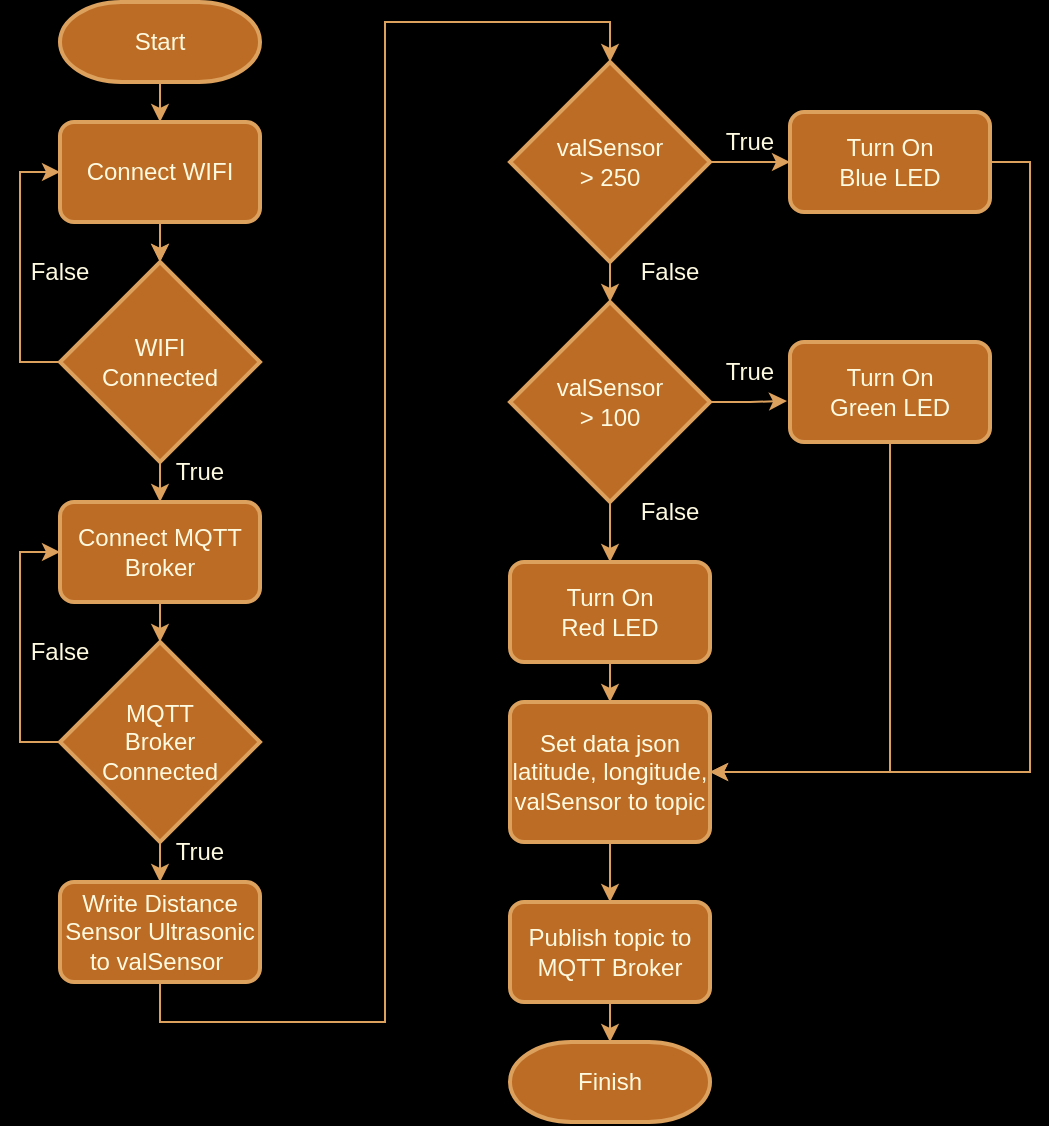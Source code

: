 <mxfile version="21.6.8" type="google" pages="2">
  <diagram name="ESP-32" id="DB_CX7-fGHB4j4GHfsu-">
    <mxGraphModel grid="1" page="1" gridSize="10" guides="1" tooltips="1" connect="1" arrows="1" fold="1" pageScale="1" pageWidth="1169" pageHeight="827" background="#000000" math="0" shadow="0">
      <root>
        <mxCell id="0" />
        <mxCell id="1" parent="0" />
        <mxCell id="sxVLVylFTuOL7KyfMQJN-5" value="" style="edgeStyle=orthogonalEdgeStyle;rounded=0;orthogonalLoop=1;jettySize=auto;html=1;labelBackgroundColor=none;strokeColor=#DDA15E;fontColor=default;" edge="1" parent="1" source="VZkVSs7Zi02EqtTKsUPn-2" target="VZkVSs7Zi02EqtTKsUPn-4">
          <mxGeometry relative="1" as="geometry" />
        </mxCell>
        <mxCell id="sxVLVylFTuOL7KyfMQJN-6" style="edgeStyle=orthogonalEdgeStyle;rounded=0;orthogonalLoop=1;jettySize=auto;html=1;entryX=0.5;entryY=0;entryDx=0;entryDy=0;strokeColor=#DDA15E;labelBackgroundColor=none;fontColor=default;" edge="1" parent="1" source="VZkVSs7Zi02EqtTKsUPn-2" target="VZkVSs7Zi02EqtTKsUPn-3">
          <mxGeometry relative="1" as="geometry" />
        </mxCell>
        <mxCell id="VZkVSs7Zi02EqtTKsUPn-2" value="Start" style="strokeWidth=2;html=1;shape=mxgraph.flowchart.terminator;whiteSpace=wrap;labelBackgroundColor=none;fillColor=#BC6C25;strokeColor=#DDA15E;fontColor=#FEFAE0;" vertex="1" parent="1">
          <mxGeometry x="100" y="30" width="100" height="40" as="geometry" />
        </mxCell>
        <mxCell id="sxVLVylFTuOL7KyfMQJN-7" value="" style="edgeStyle=orthogonalEdgeStyle;rounded=0;orthogonalLoop=1;jettySize=auto;html=1;strokeColor=#DDA15E;labelBackgroundColor=none;fontColor=default;" edge="1" parent="1" source="VZkVSs7Zi02EqtTKsUPn-3" target="VZkVSs7Zi02EqtTKsUPn-4">
          <mxGeometry relative="1" as="geometry" />
        </mxCell>
        <mxCell id="VZkVSs7Zi02EqtTKsUPn-3" value="Connect WIFI" style="rounded=1;whiteSpace=wrap;html=1;absoluteArcSize=1;arcSize=14;strokeWidth=2;labelBackgroundColor=none;fillColor=#BC6C25;strokeColor=#DDA15E;fontColor=#FEFAE0;" vertex="1" parent="1">
          <mxGeometry x="100" y="90" width="100" height="50" as="geometry" />
        </mxCell>
        <mxCell id="sxVLVylFTuOL7KyfMQJN-9" style="edgeStyle=orthogonalEdgeStyle;rounded=0;orthogonalLoop=1;jettySize=auto;html=1;exitX=0.5;exitY=1;exitDx=0;exitDy=0;exitPerimeter=0;entryX=0.5;entryY=0;entryDx=0;entryDy=0;strokeColor=#DDA15E;labelBackgroundColor=none;fontColor=default;" edge="1" parent="1" source="VZkVSs7Zi02EqtTKsUPn-4" target="VZkVSs7Zi02EqtTKsUPn-5">
          <mxGeometry relative="1" as="geometry" />
        </mxCell>
        <mxCell id="sxVLVylFTuOL7KyfMQJN-10" style="edgeStyle=orthogonalEdgeStyle;rounded=0;orthogonalLoop=1;jettySize=auto;html=1;exitX=0;exitY=0.5;exitDx=0;exitDy=0;exitPerimeter=0;entryX=0;entryY=0.5;entryDx=0;entryDy=0;strokeColor=#DDA15E;labelBackgroundColor=none;fontColor=default;" edge="1" parent="1" source="VZkVSs7Zi02EqtTKsUPn-4" target="VZkVSs7Zi02EqtTKsUPn-3">
          <mxGeometry relative="1" as="geometry" />
        </mxCell>
        <mxCell id="VZkVSs7Zi02EqtTKsUPn-4" value="WIFI &lt;br&gt;Connected" style="strokeWidth=2;html=1;shape=mxgraph.flowchart.decision;whiteSpace=wrap;labelBackgroundColor=none;fillColor=#BC6C25;strokeColor=#DDA15E;fontColor=#FEFAE0;" vertex="1" parent="1">
          <mxGeometry x="100" y="160" width="100" height="100" as="geometry" />
        </mxCell>
        <mxCell id="sxVLVylFTuOL7KyfMQJN-11" style="edgeStyle=orthogonalEdgeStyle;rounded=0;orthogonalLoop=1;jettySize=auto;html=1;exitX=0.5;exitY=1;exitDx=0;exitDy=0;entryX=0.5;entryY=0;entryDx=0;entryDy=0;entryPerimeter=0;strokeColor=#DDA15E;labelBackgroundColor=none;fontColor=default;" edge="1" parent="1" source="VZkVSs7Zi02EqtTKsUPn-5" target="VZkVSs7Zi02EqtTKsUPn-6">
          <mxGeometry relative="1" as="geometry" />
        </mxCell>
        <mxCell id="VZkVSs7Zi02EqtTKsUPn-5" value="Connect MQTT Broker" style="rounded=1;whiteSpace=wrap;html=1;absoluteArcSize=1;arcSize=14;strokeWidth=2;labelBackgroundColor=none;fillColor=#BC6C25;strokeColor=#DDA15E;fontColor=#FEFAE0;" vertex="1" parent="1">
          <mxGeometry x="100" y="280" width="100" height="50" as="geometry" />
        </mxCell>
        <mxCell id="sxVLVylFTuOL7KyfMQJN-12" style="edgeStyle=orthogonalEdgeStyle;rounded=0;orthogonalLoop=1;jettySize=auto;html=1;exitX=0;exitY=0.5;exitDx=0;exitDy=0;exitPerimeter=0;entryX=0;entryY=0.5;entryDx=0;entryDy=0;strokeColor=#DDA15E;labelBackgroundColor=none;fontColor=default;" edge="1" parent="1" source="VZkVSs7Zi02EqtTKsUPn-6" target="VZkVSs7Zi02EqtTKsUPn-5">
          <mxGeometry relative="1" as="geometry" />
        </mxCell>
        <mxCell id="sxVLVylFTuOL7KyfMQJN-13" style="edgeStyle=orthogonalEdgeStyle;rounded=0;orthogonalLoop=1;jettySize=auto;html=1;exitX=0.5;exitY=1;exitDx=0;exitDy=0;exitPerimeter=0;entryX=0.5;entryY=0;entryDx=0;entryDy=0;strokeColor=#DDA15E;labelBackgroundColor=none;fontColor=default;" edge="1" parent="1" source="VZkVSs7Zi02EqtTKsUPn-6" target="VZkVSs7Zi02EqtTKsUPn-7">
          <mxGeometry relative="1" as="geometry" />
        </mxCell>
        <mxCell id="VZkVSs7Zi02EqtTKsUPn-6" value="MQTT&lt;br&gt;Broker&lt;br&gt;Connected" style="strokeWidth=2;html=1;shape=mxgraph.flowchart.decision;whiteSpace=wrap;labelBackgroundColor=none;fillColor=#BC6C25;strokeColor=#DDA15E;fontColor=#FEFAE0;" vertex="1" parent="1">
          <mxGeometry x="100" y="350" width="100" height="100" as="geometry" />
        </mxCell>
        <mxCell id="sxVLVylFTuOL7KyfMQJN-14" style="edgeStyle=orthogonalEdgeStyle;rounded=0;orthogonalLoop=1;jettySize=auto;html=1;exitX=0.5;exitY=1;exitDx=0;exitDy=0;entryX=0.5;entryY=0;entryDx=0;entryDy=0;entryPerimeter=0;strokeColor=#DDA15E;labelBackgroundColor=none;fontColor=default;" edge="1" parent="1" source="VZkVSs7Zi02EqtTKsUPn-7" target="VZkVSs7Zi02EqtTKsUPn-8">
          <mxGeometry relative="1" as="geometry" />
        </mxCell>
        <mxCell id="VZkVSs7Zi02EqtTKsUPn-7" value="Write Distance Sensor Ultrasonic to valSensor&amp;nbsp;" style="rounded=1;whiteSpace=wrap;html=1;absoluteArcSize=1;arcSize=14;strokeWidth=2;labelBackgroundColor=none;fillColor=#BC6C25;strokeColor=#DDA15E;fontColor=#FEFAE0;" vertex="1" parent="1">
          <mxGeometry x="100" y="470" width="100" height="50" as="geometry" />
        </mxCell>
        <mxCell id="sxVLVylFTuOL7KyfMQJN-15" style="edgeStyle=orthogonalEdgeStyle;rounded=0;orthogonalLoop=1;jettySize=auto;html=1;exitX=1;exitY=0.5;exitDx=0;exitDy=0;exitPerimeter=0;strokeColor=#DDA15E;labelBackgroundColor=none;fontColor=default;" edge="1" parent="1" source="VZkVSs7Zi02EqtTKsUPn-8" target="VZkVSs7Zi02EqtTKsUPn-11">
          <mxGeometry relative="1" as="geometry" />
        </mxCell>
        <mxCell id="sxVLVylFTuOL7KyfMQJN-17" style="edgeStyle=orthogonalEdgeStyle;rounded=0;orthogonalLoop=1;jettySize=auto;html=1;exitX=0.5;exitY=1;exitDx=0;exitDy=0;exitPerimeter=0;entryX=0.5;entryY=0;entryDx=0;entryDy=0;entryPerimeter=0;strokeColor=#DDA15E;labelBackgroundColor=none;fontColor=default;" edge="1" parent="1" source="VZkVSs7Zi02EqtTKsUPn-8" target="VZkVSs7Zi02EqtTKsUPn-9">
          <mxGeometry relative="1" as="geometry" />
        </mxCell>
        <mxCell id="VZkVSs7Zi02EqtTKsUPn-8" value="valSensor &lt;br&gt;&amp;gt; 250" style="strokeWidth=2;html=1;shape=mxgraph.flowchart.decision;whiteSpace=wrap;labelBackgroundColor=none;fillColor=#BC6C25;strokeColor=#DDA15E;fontColor=#FEFAE0;" vertex="1" parent="1">
          <mxGeometry x="325" y="60" width="100" height="100" as="geometry" />
        </mxCell>
        <mxCell id="sxVLVylFTuOL7KyfMQJN-18" style="edgeStyle=orthogonalEdgeStyle;rounded=0;orthogonalLoop=1;jettySize=auto;html=1;exitX=0.5;exitY=1;exitDx=0;exitDy=0;exitPerimeter=0;entryX=0.5;entryY=0;entryDx=0;entryDy=0;strokeColor=#DDA15E;labelBackgroundColor=none;fontColor=default;" edge="1" parent="1" source="VZkVSs7Zi02EqtTKsUPn-9" target="VZkVSs7Zi02EqtTKsUPn-13">
          <mxGeometry relative="1" as="geometry" />
        </mxCell>
        <mxCell id="sxVLVylFTuOL7KyfMQJN-19" style="edgeStyle=orthogonalEdgeStyle;rounded=0;orthogonalLoop=1;jettySize=auto;html=1;exitX=1;exitY=0.5;exitDx=0;exitDy=0;exitPerimeter=0;entryX=-0.015;entryY=0.59;entryDx=0;entryDy=0;entryPerimeter=0;strokeColor=#DDA15E;labelBackgroundColor=none;fontColor=default;" edge="1" parent="1" source="VZkVSs7Zi02EqtTKsUPn-9" target="VZkVSs7Zi02EqtTKsUPn-12">
          <mxGeometry relative="1" as="geometry">
            <Array as="points">
              <mxPoint x="445" y="230" />
            </Array>
          </mxGeometry>
        </mxCell>
        <mxCell id="VZkVSs7Zi02EqtTKsUPn-9" value="valSensor&lt;br style=&quot;border-color: var(--border-color);&quot;&gt;&amp;gt; 100" style="strokeWidth=2;html=1;shape=mxgraph.flowchart.decision;whiteSpace=wrap;labelBackgroundColor=none;fillColor=#BC6C25;strokeColor=#DDA15E;fontColor=#FEFAE0;" vertex="1" parent="1">
          <mxGeometry x="325" y="180" width="100" height="100" as="geometry" />
        </mxCell>
        <mxCell id="sxVLVylFTuOL7KyfMQJN-16" style="edgeStyle=orthogonalEdgeStyle;rounded=0;orthogonalLoop=1;jettySize=auto;html=1;exitX=1;exitY=0.5;exitDx=0;exitDy=0;entryX=1;entryY=0.5;entryDx=0;entryDy=0;strokeColor=#DDA15E;labelBackgroundColor=none;fontColor=default;" edge="1" parent="1" source="VZkVSs7Zi02EqtTKsUPn-11" target="sxVLVylFTuOL7KyfMQJN-1">
          <mxGeometry relative="1" as="geometry" />
        </mxCell>
        <mxCell id="VZkVSs7Zi02EqtTKsUPn-11" value="Turn On &lt;br&gt;Blue LED" style="rounded=1;whiteSpace=wrap;html=1;absoluteArcSize=1;arcSize=14;strokeWidth=2;labelBackgroundColor=none;fillColor=#BC6C25;strokeColor=#DDA15E;fontColor=#FEFAE0;" vertex="1" parent="1">
          <mxGeometry x="465" y="85" width="100" height="50" as="geometry" />
        </mxCell>
        <mxCell id="sxVLVylFTuOL7KyfMQJN-20" style="edgeStyle=orthogonalEdgeStyle;rounded=0;orthogonalLoop=1;jettySize=auto;html=1;exitX=0.5;exitY=1;exitDx=0;exitDy=0;entryX=1;entryY=0.5;entryDx=0;entryDy=0;strokeColor=#DDA15E;labelBackgroundColor=none;fontColor=default;" edge="1" parent="1" source="VZkVSs7Zi02EqtTKsUPn-12" target="sxVLVylFTuOL7KyfMQJN-1">
          <mxGeometry relative="1" as="geometry">
            <mxPoint x="515" y="400" as="targetPoint" />
          </mxGeometry>
        </mxCell>
        <mxCell id="VZkVSs7Zi02EqtTKsUPn-12" value="Turn On &lt;br&gt;Green LED" style="rounded=1;whiteSpace=wrap;html=1;absoluteArcSize=1;arcSize=14;strokeWidth=2;labelBackgroundColor=none;fillColor=#BC6C25;strokeColor=#DDA15E;fontColor=#FEFAE0;" vertex="1" parent="1">
          <mxGeometry x="465" y="200" width="100" height="50" as="geometry" />
        </mxCell>
        <mxCell id="sxVLVylFTuOL7KyfMQJN-21" style="edgeStyle=orthogonalEdgeStyle;rounded=0;orthogonalLoop=1;jettySize=auto;html=1;exitX=0.5;exitY=1;exitDx=0;exitDy=0;entryX=0.5;entryY=0;entryDx=0;entryDy=0;strokeColor=#DDA15E;labelBackgroundColor=none;fontColor=default;" edge="1" parent="1" source="VZkVSs7Zi02EqtTKsUPn-13" target="sxVLVylFTuOL7KyfMQJN-1">
          <mxGeometry relative="1" as="geometry" />
        </mxCell>
        <mxCell id="VZkVSs7Zi02EqtTKsUPn-13" value="Turn On&lt;br style=&quot;border-color: var(--border-color);&quot;&gt;Red LED" style="rounded=1;whiteSpace=wrap;html=1;absoluteArcSize=1;arcSize=14;strokeWidth=2;labelBackgroundColor=none;fillColor=#BC6C25;strokeColor=#DDA15E;fontColor=#FEFAE0;" vertex="1" parent="1">
          <mxGeometry x="325" y="310" width="100" height="50" as="geometry" />
        </mxCell>
        <mxCell id="sxVLVylFTuOL7KyfMQJN-36" style="edgeStyle=orthogonalEdgeStyle;rounded=0;orthogonalLoop=1;jettySize=auto;html=1;exitX=0.5;exitY=1;exitDx=0;exitDy=0;strokeColor=#DDA15E;fontColor=#FEFAE0;fillColor=#BC6C25;" edge="1" parent="1" source="sxVLVylFTuOL7KyfMQJN-1" target="sxVLVylFTuOL7KyfMQJN-35">
          <mxGeometry relative="1" as="geometry" />
        </mxCell>
        <mxCell id="sxVLVylFTuOL7KyfMQJN-1" value="Set data json&lt;br style=&quot;border-color: var(--border-color);&quot;&gt;latitude, longitude, valSensor to topic" style="rounded=1;whiteSpace=wrap;html=1;absoluteArcSize=1;arcSize=14;strokeWidth=2;labelBackgroundColor=none;fillColor=#BC6C25;strokeColor=#DDA15E;fontColor=#FEFAE0;" vertex="1" parent="1">
          <mxGeometry x="325" y="380" width="100" height="70" as="geometry" />
        </mxCell>
        <mxCell id="sxVLVylFTuOL7KyfMQJN-24" value="False" style="text;strokeColor=none;align=center;fillColor=none;html=1;verticalAlign=middle;whiteSpace=wrap;rounded=0;fontColor=#FEFAE0;" vertex="1" parent="1">
          <mxGeometry x="70" y="150" width="60" height="30" as="geometry" />
        </mxCell>
        <mxCell id="sxVLVylFTuOL7KyfMQJN-25" value="True" style="text;strokeColor=none;align=center;fillColor=none;html=1;verticalAlign=middle;whiteSpace=wrap;rounded=0;fontColor=#FEFAE0;" vertex="1" parent="1">
          <mxGeometry x="140" y="250" width="60" height="30" as="geometry" />
        </mxCell>
        <mxCell id="sxVLVylFTuOL7KyfMQJN-26" value="False" style="text;strokeColor=none;align=center;fillColor=none;html=1;verticalAlign=middle;whiteSpace=wrap;rounded=0;fontColor=#FEFAE0;" vertex="1" parent="1">
          <mxGeometry x="70" y="340" width="60" height="30" as="geometry" />
        </mxCell>
        <mxCell id="sxVLVylFTuOL7KyfMQJN-27" value="True" style="text;strokeColor=none;align=center;fillColor=none;html=1;verticalAlign=middle;whiteSpace=wrap;rounded=0;fontColor=#FEFAE0;" vertex="1" parent="1">
          <mxGeometry x="140" y="440" width="60" height="30" as="geometry" />
        </mxCell>
        <mxCell id="sxVLVylFTuOL7KyfMQJN-28" value="True" style="text;strokeColor=none;align=center;fillColor=none;html=1;verticalAlign=middle;whiteSpace=wrap;rounded=0;fontColor=#FEFAE0;" vertex="1" parent="1">
          <mxGeometry x="415" y="85" width="60" height="30" as="geometry" />
        </mxCell>
        <mxCell id="sxVLVylFTuOL7KyfMQJN-29" value="True" style="text;strokeColor=none;align=center;fillColor=none;html=1;verticalAlign=middle;whiteSpace=wrap;rounded=0;fontColor=#FEFAE0;" vertex="1" parent="1">
          <mxGeometry x="415" y="200" width="60" height="30" as="geometry" />
        </mxCell>
        <mxCell id="sxVLVylFTuOL7KyfMQJN-30" value="False" style="text;strokeColor=none;align=center;fillColor=none;html=1;verticalAlign=middle;whiteSpace=wrap;rounded=0;fontColor=#FEFAE0;" vertex="1" parent="1">
          <mxGeometry x="375" y="150" width="60" height="30" as="geometry" />
        </mxCell>
        <mxCell id="sxVLVylFTuOL7KyfMQJN-31" value="False" style="text;strokeColor=none;align=center;fillColor=none;html=1;verticalAlign=middle;whiteSpace=wrap;rounded=0;fontColor=#FEFAE0;" vertex="1" parent="1">
          <mxGeometry x="375" y="270" width="60" height="30" as="geometry" />
        </mxCell>
        <mxCell id="sxVLVylFTuOL7KyfMQJN-33" value="Finish" style="strokeWidth=2;html=1;shape=mxgraph.flowchart.terminator;whiteSpace=wrap;labelBackgroundColor=none;fillColor=#BC6C25;strokeColor=#DDA15E;fontColor=#FEFAE0;" vertex="1" parent="1">
          <mxGeometry x="325" y="550" width="100" height="40" as="geometry" />
        </mxCell>
        <mxCell id="sxVLVylFTuOL7KyfMQJN-37" style="edgeStyle=orthogonalEdgeStyle;rounded=0;orthogonalLoop=1;jettySize=auto;html=1;exitX=0.5;exitY=1;exitDx=0;exitDy=0;strokeColor=#DDA15E;fontColor=#FEFAE0;fillColor=#BC6C25;" edge="1" parent="1" source="sxVLVylFTuOL7KyfMQJN-35" target="sxVLVylFTuOL7KyfMQJN-33">
          <mxGeometry relative="1" as="geometry" />
        </mxCell>
        <mxCell id="sxVLVylFTuOL7KyfMQJN-35" value="Publish topic to MQTT Broker" style="rounded=1;whiteSpace=wrap;html=1;absoluteArcSize=1;arcSize=14;strokeWidth=2;labelBackgroundColor=none;fillColor=#BC6C25;strokeColor=#DDA15E;fontColor=#FEFAE0;" vertex="1" parent="1">
          <mxGeometry x="325" y="480" width="100" height="50" as="geometry" />
        </mxCell>
      </root>
    </mxGraphModel>
  </diagram>
  <diagram id="JGb6uOhJwXf6gfVOyjnD" name="Apps">
    <mxGraphModel grid="1" page="1" gridSize="10" guides="1" tooltips="1" connect="1" arrows="1" fold="1" pageScale="1" pageWidth="1169" pageHeight="827" background="#000000" math="0" shadow="0">
      <root>
        <mxCell id="0" />
        <mxCell id="1" parent="0" />
        <mxCell id="8txGZuUWFU8uxqYLpjjY-6" style="edgeStyle=orthogonalEdgeStyle;rounded=0;orthogonalLoop=1;jettySize=auto;html=1;exitX=0.5;exitY=1;exitDx=0;exitDy=0;exitPerimeter=0;entryX=0.5;entryY=0;entryDx=0;entryDy=0;strokeColor=#028090;fontColor=default;fillColor=#F45B69;labelBackgroundColor=none;" edge="1" parent="1" source="tQdx3iBzZKnK0-Rr8dJu-1" target="Vfe-OJ7UgO-xZPpK3d8t-2">
          <mxGeometry relative="1" as="geometry" />
        </mxCell>
        <mxCell id="tQdx3iBzZKnK0-Rr8dJu-1" value="Start" style="strokeWidth=2;html=1;shape=mxgraph.flowchart.terminator;whiteSpace=wrap;labelBackgroundColor=none;fillColor=#F45B69;strokeColor=#028090;fontColor=#E4FDE1;" vertex="1" parent="1">
          <mxGeometry x="100" y="30" width="100" height="40" as="geometry" />
        </mxCell>
        <mxCell id="8txGZuUWFU8uxqYLpjjY-8" style="edgeStyle=orthogonalEdgeStyle;rounded=0;orthogonalLoop=1;jettySize=auto;html=1;exitX=0.5;exitY=1;exitDx=0;exitDy=0;entryX=0.5;entryY=0;entryDx=0;entryDy=0;strokeColor=#028090;fontColor=default;fillColor=#F45B69;labelBackgroundColor=none;" edge="1" parent="1" source="Vfe-OJ7UgO-xZPpK3d8t-1" target="Us1GftTXBuz-uhtBiy-c-1">
          <mxGeometry relative="1" as="geometry" />
        </mxCell>
        <mxCell id="Vfe-OJ7UgO-xZPpK3d8t-1" value="Subscribe Topic" style="rounded=1;whiteSpace=wrap;html=1;absoluteArcSize=1;arcSize=14;strokeWidth=2;labelBackgroundColor=none;fillColor=#F45B69;strokeColor=#028090;fontColor=#E4FDE1;" vertex="1" parent="1">
          <mxGeometry x="100" y="180" width="100" height="50" as="geometry" />
        </mxCell>
        <mxCell id="8txGZuUWFU8uxqYLpjjY-7" style="edgeStyle=orthogonalEdgeStyle;rounded=0;orthogonalLoop=1;jettySize=auto;html=1;exitX=0.5;exitY=1;exitDx=0;exitDy=0;entryX=0.5;entryY=0;entryDx=0;entryDy=0;strokeColor=#028090;fontColor=default;fillColor=#F45B69;labelBackgroundColor=none;" edge="1" parent="1" source="Vfe-OJ7UgO-xZPpK3d8t-2" target="Vfe-OJ7UgO-xZPpK3d8t-1">
          <mxGeometry relative="1" as="geometry" />
        </mxCell>
        <mxCell id="Vfe-OJ7UgO-xZPpK3d8t-2" value="Connect MQTT Broker" style="rounded=1;whiteSpace=wrap;html=1;absoluteArcSize=1;arcSize=14;strokeWidth=2;labelBackgroundColor=none;fillColor=#F45B69;strokeColor=#028090;fontColor=#E4FDE1;" vertex="1" parent="1">
          <mxGeometry x="100" y="100" width="100" height="50" as="geometry" />
        </mxCell>
        <mxCell id="8txGZuUWFU8uxqYLpjjY-9" style="edgeStyle=orthogonalEdgeStyle;rounded=0;orthogonalLoop=1;jettySize=auto;html=1;exitX=0.5;exitY=1;exitDx=0;exitDy=0;entryX=0.5;entryY=0;entryDx=0;entryDy=0;entryPerimeter=0;strokeColor=#028090;fontColor=default;fillColor=#F45B69;labelBackgroundColor=none;" edge="1" parent="1" source="Us1GftTXBuz-uhtBiy-c-1" target="8txGZuUWFU8uxqYLpjjY-1">
          <mxGeometry relative="1" as="geometry" />
        </mxCell>
        <mxCell id="Us1GftTXBuz-uhtBiy-c-1" value="Parsing data json latutide, longitude, valSensor from Topic" style="rounded=1;whiteSpace=wrap;html=1;absoluteArcSize=1;arcSize=14;strokeWidth=2;labelBackgroundColor=none;fillColor=#F45B69;strokeColor=#028090;fontColor=#E4FDE1;" vertex="1" parent="1">
          <mxGeometry x="100" y="260" width="100" height="70" as="geometry" />
        </mxCell>
        <mxCell id="HY0RySCs6SXRjzlECQcF-5" style="edgeStyle=orthogonalEdgeStyle;rounded=0;orthogonalLoop=1;jettySize=auto;html=1;exitX=0.5;exitY=1;exitDx=0;exitDy=0;strokeColor=#028090;fontColor=#E4FDE1;fillColor=#F45B69;" edge="1" parent="1" source="Us1GftTXBuz-uhtBiy-c-2" target="8txGZuUWFU8uxqYLpjjY-17">
          <mxGeometry relative="1" as="geometry" />
        </mxCell>
        <mxCell id="Us1GftTXBuz-uhtBiy-c-2" value="Show Google Maps lokasi bak sampah" style="rounded=1;whiteSpace=wrap;html=1;absoluteArcSize=1;arcSize=14;strokeWidth=2;labelBackgroundColor=none;fillColor=#F45B69;strokeColor=#028090;fontColor=#E4FDE1;" vertex="1" parent="1">
          <mxGeometry x="290" y="370" width="100" height="50" as="geometry" />
        </mxCell>
        <mxCell id="8txGZuUWFU8uxqYLpjjY-10" style="edgeStyle=orthogonalEdgeStyle;rounded=0;orthogonalLoop=1;jettySize=auto;html=1;exitX=1;exitY=0.5;exitDx=0;exitDy=0;exitPerimeter=0;entryX=0;entryY=0.5;entryDx=0;entryDy=0;strokeColor=#028090;fontColor=default;fillColor=#F45B69;labelBackgroundColor=none;" edge="1" parent="1" source="8txGZuUWFU8uxqYLpjjY-1" target="8txGZuUWFU8uxqYLpjjY-3">
          <mxGeometry relative="1" as="geometry" />
        </mxCell>
        <mxCell id="8txGZuUWFU8uxqYLpjjY-11" style="edgeStyle=orthogonalEdgeStyle;rounded=0;orthogonalLoop=1;jettySize=auto;html=1;exitX=0.5;exitY=1;exitDx=0;exitDy=0;exitPerimeter=0;entryX=0.5;entryY=0;entryDx=0;entryDy=0;entryPerimeter=0;strokeColor=#028090;fontColor=default;fillColor=#F45B69;labelBackgroundColor=none;" edge="1" parent="1" source="8txGZuUWFU8uxqYLpjjY-1" target="8txGZuUWFU8uxqYLpjjY-2">
          <mxGeometry relative="1" as="geometry" />
        </mxCell>
        <mxCell id="8txGZuUWFU8uxqYLpjjY-1" value="valSensor &lt;br&gt;&amp;gt; 250" style="strokeWidth=2;html=1;shape=mxgraph.flowchart.decision;whiteSpace=wrap;labelBackgroundColor=none;fillColor=#F45B69;strokeColor=#028090;fontColor=#E4FDE1;" vertex="1" parent="1">
          <mxGeometry x="290" y="60" width="100" height="100" as="geometry" />
        </mxCell>
        <mxCell id="8txGZuUWFU8uxqYLpjjY-12" style="edgeStyle=orthogonalEdgeStyle;rounded=0;orthogonalLoop=1;jettySize=auto;html=1;exitX=1;exitY=0.5;exitDx=0;exitDy=0;exitPerimeter=0;entryX=0;entryY=0.5;entryDx=0;entryDy=0;strokeColor=#028090;fontColor=default;fillColor=#F45B69;labelBackgroundColor=none;" edge="1" parent="1" source="8txGZuUWFU8uxqYLpjjY-2" target="8txGZuUWFU8uxqYLpjjY-4">
          <mxGeometry relative="1" as="geometry" />
        </mxCell>
        <mxCell id="8txGZuUWFU8uxqYLpjjY-13" style="edgeStyle=orthogonalEdgeStyle;rounded=0;orthogonalLoop=1;jettySize=auto;html=1;exitX=0.5;exitY=1;exitDx=0;exitDy=0;exitPerimeter=0;entryX=0.5;entryY=0;entryDx=0;entryDy=0;strokeColor=#028090;fontColor=default;fillColor=#F45B69;labelBackgroundColor=none;" edge="1" parent="1" source="8txGZuUWFU8uxqYLpjjY-2" target="8txGZuUWFU8uxqYLpjjY-5">
          <mxGeometry relative="1" as="geometry" />
        </mxCell>
        <mxCell id="8txGZuUWFU8uxqYLpjjY-2" value="valSensor&lt;br style=&quot;border-color: var(--border-color);&quot;&gt;&amp;gt; 100" style="strokeWidth=2;html=1;shape=mxgraph.flowchart.decision;whiteSpace=wrap;labelBackgroundColor=none;fillColor=#F45B69;strokeColor=#028090;fontColor=#E4FDE1;" vertex="1" parent="1">
          <mxGeometry x="290" y="180" width="100" height="100" as="geometry" />
        </mxCell>
        <mxCell id="8txGZuUWFU8uxqYLpjjY-16" style="edgeStyle=orthogonalEdgeStyle;rounded=0;orthogonalLoop=1;jettySize=auto;html=1;exitX=1;exitY=0.5;exitDx=0;exitDy=0;entryX=1;entryY=0.5;entryDx=0;entryDy=0;strokeColor=#028090;fontColor=default;fillColor=#F45B69;labelBackgroundColor=none;" edge="1" parent="1" source="8txGZuUWFU8uxqYLpjjY-3" target="Us1GftTXBuz-uhtBiy-c-2">
          <mxGeometry relative="1" as="geometry" />
        </mxCell>
        <mxCell id="8txGZuUWFU8uxqYLpjjY-3" value="Show Message &quot;Bak Sampah Masih Kosong&quot;" style="rounded=1;whiteSpace=wrap;html=1;absoluteArcSize=1;arcSize=14;strokeWidth=2;labelBackgroundColor=none;fillColor=#F45B69;strokeColor=#028090;fontColor=#E4FDE1;" vertex="1" parent="1">
          <mxGeometry x="430" y="85" width="100" height="50" as="geometry" />
        </mxCell>
        <mxCell id="8txGZuUWFU8uxqYLpjjY-15" style="edgeStyle=orthogonalEdgeStyle;rounded=0;orthogonalLoop=1;jettySize=auto;html=1;exitX=0.5;exitY=1;exitDx=0;exitDy=0;entryX=1;entryY=0.5;entryDx=0;entryDy=0;strokeColor=#028090;fontColor=default;fillColor=#F45B69;labelBackgroundColor=none;" edge="1" parent="1" source="8txGZuUWFU8uxqYLpjjY-4" target="Us1GftTXBuz-uhtBiy-c-2">
          <mxGeometry relative="1" as="geometry" />
        </mxCell>
        <mxCell id="8txGZuUWFU8uxqYLpjjY-4" value="Show Message &quot;Bak Sampah Belum Penuh&quot;" style="rounded=1;whiteSpace=wrap;html=1;absoluteArcSize=1;arcSize=14;strokeWidth=2;labelBackgroundColor=none;fillColor=#F45B69;strokeColor=#028090;fontColor=#E4FDE1;" vertex="1" parent="1">
          <mxGeometry x="430" y="205" width="100" height="50" as="geometry" />
        </mxCell>
        <mxCell id="8txGZuUWFU8uxqYLpjjY-14" style="edgeStyle=orthogonalEdgeStyle;rounded=0;orthogonalLoop=1;jettySize=auto;html=1;exitX=0.5;exitY=1;exitDx=0;exitDy=0;entryX=0.5;entryY=0;entryDx=0;entryDy=0;strokeColor=#028090;fontColor=default;fillColor=#F45B69;labelBackgroundColor=none;" edge="1" parent="1" source="8txGZuUWFU8uxqYLpjjY-5" target="Us1GftTXBuz-uhtBiy-c-2">
          <mxGeometry relative="1" as="geometry" />
        </mxCell>
        <mxCell id="8txGZuUWFU8uxqYLpjjY-5" value="Show Message &quot;Bak Sampah Sudah Penuh&quot;" style="rounded=1;whiteSpace=wrap;html=1;absoluteArcSize=1;arcSize=14;strokeWidth=2;labelBackgroundColor=none;fillColor=#F45B69;strokeColor=#028090;fontColor=#E4FDE1;" vertex="1" parent="1">
          <mxGeometry x="290" y="300" width="100" height="50" as="geometry" />
        </mxCell>
        <mxCell id="8txGZuUWFU8uxqYLpjjY-17" value="Finish" style="strokeWidth=2;html=1;shape=mxgraph.flowchart.terminator;whiteSpace=wrap;labelBackgroundColor=none;fillColor=#F45B69;strokeColor=#028090;fontColor=#E4FDE1;" vertex="1" parent="1">
          <mxGeometry x="290" y="440" width="100" height="40" as="geometry" />
        </mxCell>
        <mxCell id="HY0RySCs6SXRjzlECQcF-1" value="False" style="text;strokeColor=none;align=center;fillColor=none;html=1;verticalAlign=middle;whiteSpace=wrap;rounded=0;fontColor=#FEFAE0;" vertex="1" parent="1">
          <mxGeometry x="340" y="150" width="60" height="30" as="geometry" />
        </mxCell>
        <mxCell id="HY0RySCs6SXRjzlECQcF-2" value="True" style="text;strokeColor=none;align=center;fillColor=none;html=1;verticalAlign=middle;whiteSpace=wrap;rounded=0;fontColor=#FEFAE0;" vertex="1" parent="1">
          <mxGeometry x="370" y="190" width="60" height="30" as="geometry" />
        </mxCell>
        <mxCell id="HY0RySCs6SXRjzlECQcF-3" value="False" style="text;strokeColor=none;align=center;fillColor=none;html=1;verticalAlign=middle;whiteSpace=wrap;rounded=0;fontColor=#FEFAE0;" vertex="1" parent="1">
          <mxGeometry x="350" y="270" width="60" height="30" as="geometry" />
        </mxCell>
        <mxCell id="HY0RySCs6SXRjzlECQcF-4" value="True" style="text;strokeColor=none;align=center;fillColor=none;html=1;verticalAlign=middle;whiteSpace=wrap;rounded=0;fontColor=#FEFAE0;" vertex="1" parent="1">
          <mxGeometry x="380" y="70" width="60" height="30" as="geometry" />
        </mxCell>
      </root>
    </mxGraphModel>
  </diagram>
</mxfile>
